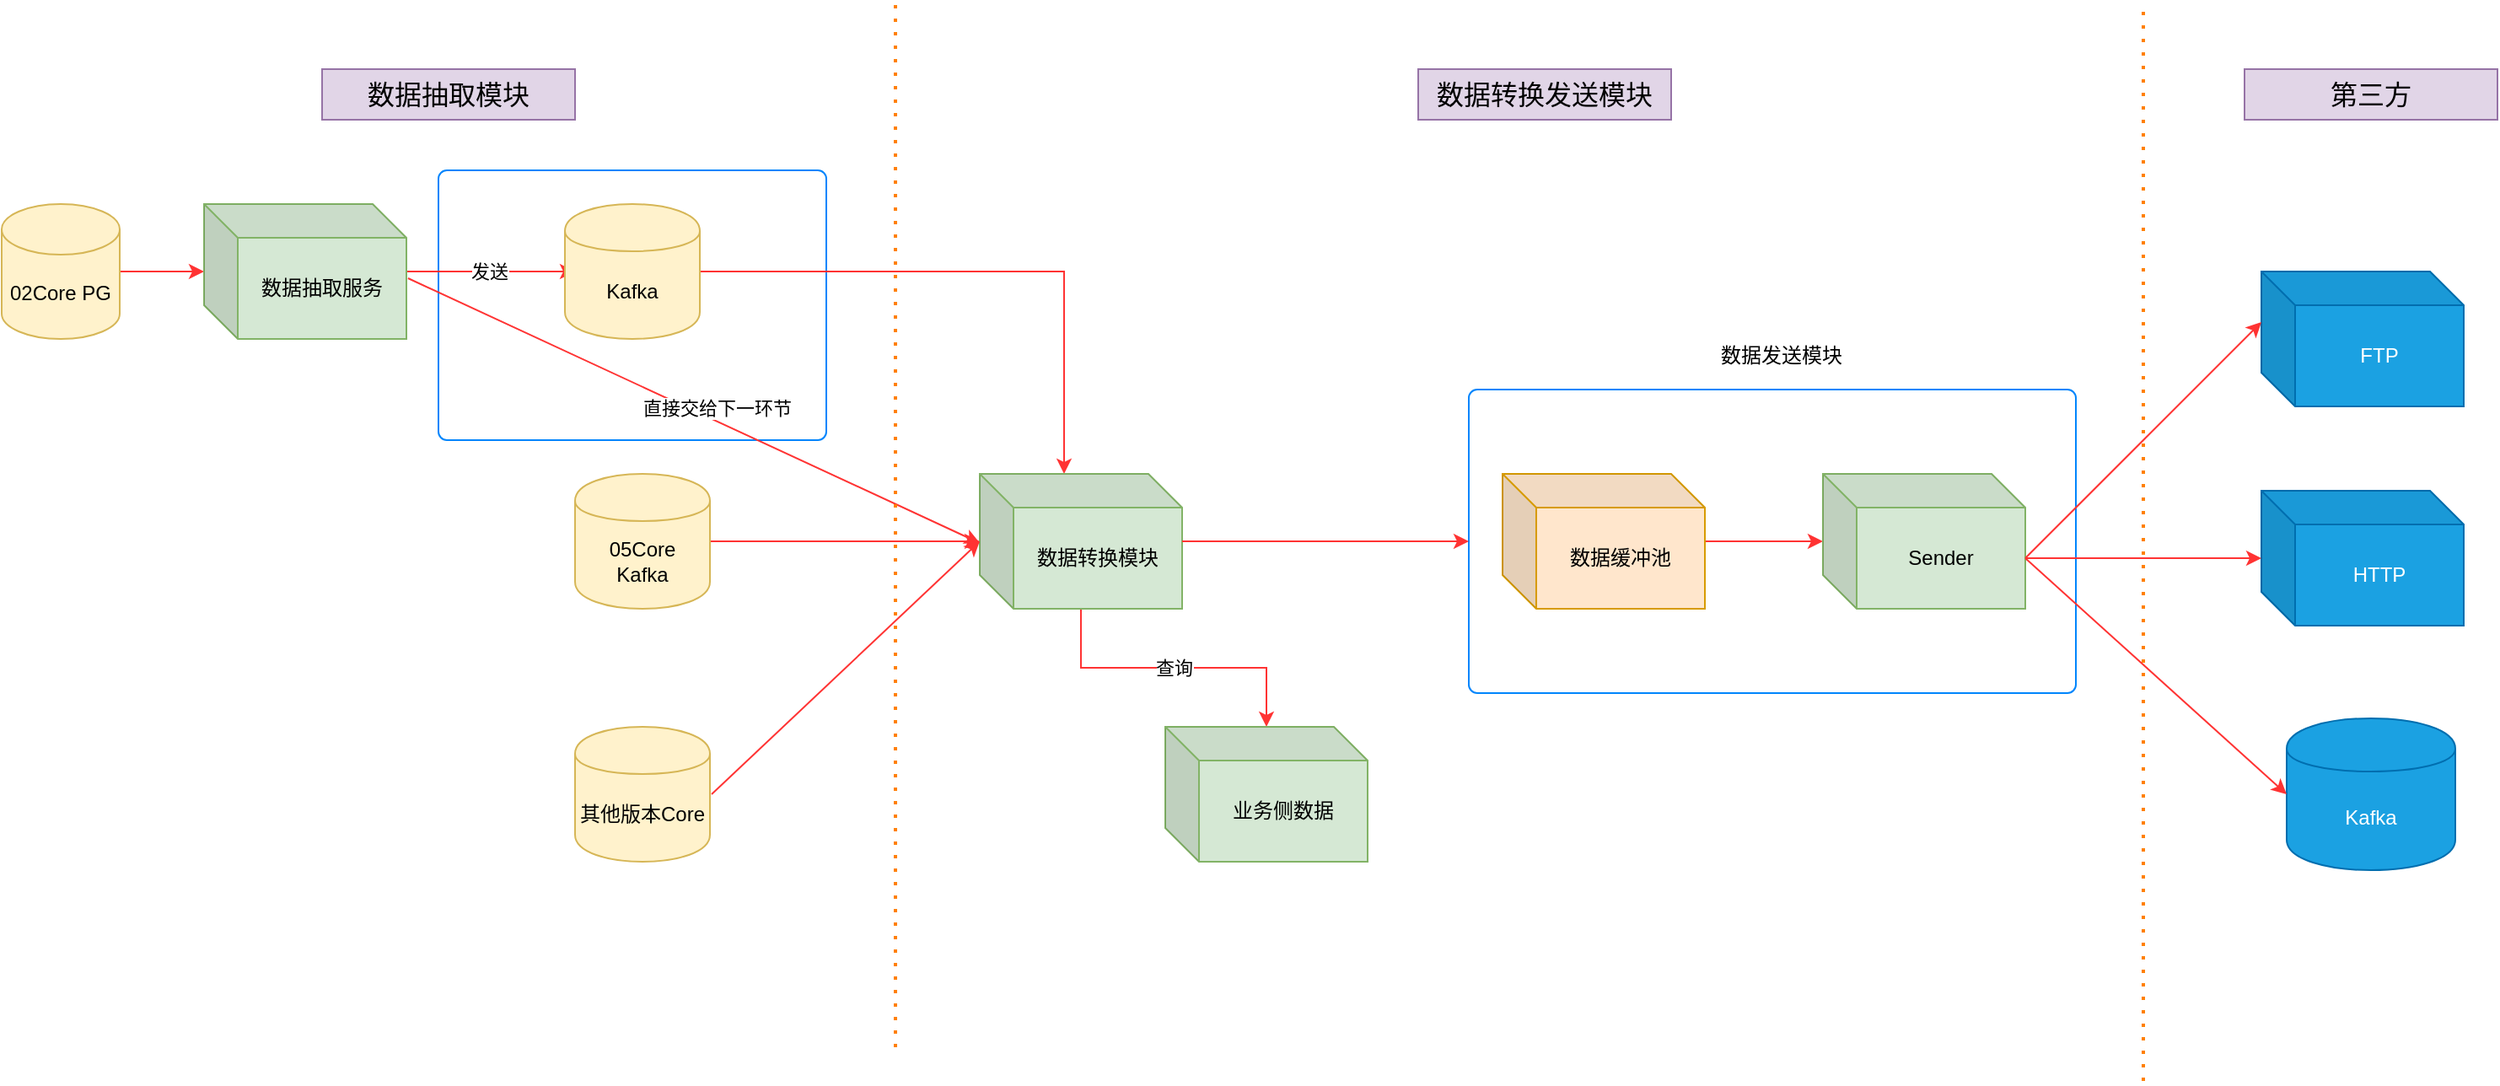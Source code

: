 <mxfile version="14.1.9" type="github">
  <diagram id="7kN7DwJZ8GfWILWKK1_0" name="第 1 页">
    <mxGraphModel dx="946" dy="1709" grid="1" gridSize="10" guides="1" tooltips="1" connect="1" arrows="1" fold="1" page="1" pageScale="1" pageWidth="827" pageHeight="1169" math="0" shadow="0">
      <root>
        <mxCell id="0" />
        <mxCell id="1" parent="0" />
        <mxCell id="GcMkEdudxcqHuX1BtWUG-27" value="" style="html=1;shadow=0;dashed=0;shape=mxgraph.bootstrap.rrect;rSize=5;strokeColor=#0085FC;html=1;whiteSpace=wrap;fillColor=#ffffff;fontColor=#0085FC;verticalAlign=bottom;align=left;spacing=20;spacingBottom=0;fontSize=14;" parent="1" vertex="1">
          <mxGeometry x="339" y="70" width="230" height="160" as="geometry" />
        </mxCell>
        <mxCell id="GcMkEdudxcqHuX1BtWUG-3" value="" style="edgeStyle=orthogonalEdgeStyle;rounded=0;orthogonalLoop=1;jettySize=auto;html=1;strokeColor=#FF3333;" parent="1" source="GcMkEdudxcqHuX1BtWUG-1" target="GcMkEdudxcqHuX1BtWUG-2" edge="1">
          <mxGeometry relative="1" as="geometry" />
        </mxCell>
        <mxCell id="GcMkEdudxcqHuX1BtWUG-1" value="02Core PG" style="shape=cylinder3;whiteSpace=wrap;html=1;boundedLbl=1;backgroundOutline=1;size=15;fillColor=#fff2cc;strokeColor=#d6b656;" parent="1" vertex="1">
          <mxGeometry x="80" y="90" width="70" height="80" as="geometry" />
        </mxCell>
        <mxCell id="GcMkEdudxcqHuX1BtWUG-5" value="发送" style="edgeStyle=orthogonalEdgeStyle;rounded=0;orthogonalLoop=1;jettySize=auto;html=1;exitX=1;exitY=0.525;exitDx=0;exitDy=0;exitPerimeter=0;strokeColor=#FF3333;" parent="1" source="GcMkEdudxcqHuX1BtWUG-2" edge="1">
          <mxGeometry relative="1" as="geometry">
            <mxPoint x="420" y="130" as="targetPoint" />
            <Array as="points">
              <mxPoint x="320" y="130" />
            </Array>
          </mxGeometry>
        </mxCell>
        <mxCell id="GcMkEdudxcqHuX1BtWUG-2" value="数据抽取服务" style="shape=cube;whiteSpace=wrap;html=1;boundedLbl=1;backgroundOutline=1;darkOpacity=0.05;darkOpacity2=0.1;fillColor=#d5e8d4;strokeColor=#82b366;" parent="1" vertex="1">
          <mxGeometry x="200" y="90" width="120" height="80" as="geometry" />
        </mxCell>
        <mxCell id="GcMkEdudxcqHuX1BtWUG-36" style="edgeStyle=orthogonalEdgeStyle;rounded=0;orthogonalLoop=1;jettySize=auto;html=1;exitX=1;exitY=0.5;exitDx=0;exitDy=0;entryX=0;entryY=0;entryDx=50;entryDy=0;entryPerimeter=0;fillColor=#fff2cc;strokeColor=#FF3333;" parent="1" source="GcMkEdudxcqHuX1BtWUG-4" target="GcMkEdudxcqHuX1BtWUG-9" edge="1">
          <mxGeometry relative="1" as="geometry" />
        </mxCell>
        <mxCell id="GcMkEdudxcqHuX1BtWUG-4" value="Kafka" style="shape=cylinder;whiteSpace=wrap;html=1;boundedLbl=1;backgroundOutline=1;fillColor=#fff2cc;strokeColor=#d6b656;" parent="1" vertex="1">
          <mxGeometry x="414" y="90" width="80" height="80" as="geometry" />
        </mxCell>
        <mxCell id="GcMkEdudxcqHuX1BtWUG-14" style="edgeStyle=orthogonalEdgeStyle;rounded=0;orthogonalLoop=1;jettySize=auto;html=1;entryX=0;entryY=0.5;entryDx=0;entryDy=0;entryPerimeter=0;fillColor=#fff2cc;strokeColor=#FF3333;" parent="1" source="GcMkEdudxcqHuX1BtWUG-7" target="GcMkEdudxcqHuX1BtWUG-9" edge="1">
          <mxGeometry relative="1" as="geometry" />
        </mxCell>
        <mxCell id="GcMkEdudxcqHuX1BtWUG-7" value="05Core&lt;br&gt;Kafka" style="shape=cylinder;whiteSpace=wrap;html=1;boundedLbl=1;backgroundOutline=1;fillColor=#fff2cc;strokeColor=#d6b656;" parent="1" vertex="1">
          <mxGeometry x="420" y="250" width="80" height="80" as="geometry" />
        </mxCell>
        <mxCell id="GcMkEdudxcqHuX1BtWUG-8" value="其他版本Core" style="shape=cylinder;whiteSpace=wrap;html=1;boundedLbl=1;backgroundOutline=1;fillColor=#fff2cc;strokeColor=#d6b656;" parent="1" vertex="1">
          <mxGeometry x="420" y="400" width="80" height="80" as="geometry" />
        </mxCell>
        <mxCell id="GcMkEdudxcqHuX1BtWUG-13" value="查询" style="edgeStyle=orthogonalEdgeStyle;rounded=0;orthogonalLoop=1;jettySize=auto;html=1;fillColor=#fff2cc;strokeColor=#FF3333;" parent="1" source="GcMkEdudxcqHuX1BtWUG-9" target="GcMkEdudxcqHuX1BtWUG-11" edge="1">
          <mxGeometry relative="1" as="geometry" />
        </mxCell>
        <mxCell id="GcMkEdudxcqHuX1BtWUG-9" value="数据转换模块" style="shape=cube;whiteSpace=wrap;html=1;boundedLbl=1;backgroundOutline=1;darkOpacity=0.05;darkOpacity2=0.1;fillColor=#d5e8d4;strokeColor=#82b366;" parent="1" vertex="1">
          <mxGeometry x="660" y="250" width="120" height="80" as="geometry" />
        </mxCell>
        <mxCell id="GcMkEdudxcqHuX1BtWUG-11" value="业务侧数据" style="shape=cube;whiteSpace=wrap;html=1;boundedLbl=1;backgroundOutline=1;darkOpacity=0.05;darkOpacity2=0.1;fillColor=#d5e8d4;strokeColor=#82b366;" parent="1" vertex="1">
          <mxGeometry x="770" y="400" width="120" height="80" as="geometry" />
        </mxCell>
        <mxCell id="GcMkEdudxcqHuX1BtWUG-22" value="" style="html=1;shadow=0;dashed=0;shape=mxgraph.bootstrap.rrect;rSize=5;strokeColor=#0085FC;html=1;whiteSpace=wrap;fillColor=#ffffff;fontColor=#0085FC;verticalAlign=bottom;align=left;spacing=20;spacingBottom=0;fontSize=14;" parent="1" vertex="1">
          <mxGeometry x="950" y="200" width="360" height="180" as="geometry" />
        </mxCell>
        <mxCell id="GcMkEdudxcqHuX1BtWUG-50" value="" style="edgeStyle=orthogonalEdgeStyle;rounded=0;orthogonalLoop=1;jettySize=auto;html=1;strokeColor=#FF3333;" parent="1" source="GcMkEdudxcqHuX1BtWUG-24" target="GcMkEdudxcqHuX1BtWUG-25" edge="1">
          <mxGeometry relative="1" as="geometry" />
        </mxCell>
        <mxCell id="GcMkEdudxcqHuX1BtWUG-24" value="数据缓冲池" style="shape=cube;whiteSpace=wrap;html=1;boundedLbl=1;backgroundOutline=1;darkOpacity=0.05;darkOpacity2=0.1;fillColor=#ffe6cc;strokeColor=#d79b00;" parent="1" vertex="1">
          <mxGeometry x="970" y="250" width="120" height="80" as="geometry" />
        </mxCell>
        <mxCell id="GcMkEdudxcqHuX1BtWUG-25" value="Sender" style="shape=cube;whiteSpace=wrap;html=1;boundedLbl=1;backgroundOutline=1;darkOpacity=0.05;darkOpacity2=0.1;fillColor=#d5e8d4;strokeColor=#82b366;" parent="1" vertex="1">
          <mxGeometry x="1160" y="250" width="120" height="80" as="geometry" />
        </mxCell>
        <mxCell id="GcMkEdudxcqHuX1BtWUG-30" value="数据发送模块" style="text;html=1;align=center;verticalAlign=middle;resizable=0;points=[];autosize=1;" parent="1" vertex="1">
          <mxGeometry x="1090" y="170" width="90" height="20" as="geometry" />
        </mxCell>
        <mxCell id="GcMkEdudxcqHuX1BtWUG-31" value="FTP" style="shape=cube;whiteSpace=wrap;html=1;boundedLbl=1;backgroundOutline=1;darkOpacity=0.05;darkOpacity2=0.1;fillColor=#1ba1e2;strokeColor=#006EAF;fontColor=#ffffff;" parent="1" vertex="1">
          <mxGeometry x="1420" y="130" width="120" height="80" as="geometry" />
        </mxCell>
        <mxCell id="GcMkEdudxcqHuX1BtWUG-32" value="HTTP" style="shape=cube;whiteSpace=wrap;html=1;boundedLbl=1;backgroundOutline=1;darkOpacity=0.05;darkOpacity2=0.1;fillColor=#1ba1e2;strokeColor=#006EAF;fontColor=#ffffff;" parent="1" vertex="1">
          <mxGeometry x="1420" y="260" width="120" height="80" as="geometry" />
        </mxCell>
        <mxCell id="GcMkEdudxcqHuX1BtWUG-33" value="Kafka" style="shape=cylinder;whiteSpace=wrap;html=1;boundedLbl=1;backgroundOutline=1;fillColor=#1ba1e2;strokeColor=#006EAF;fontColor=#ffffff;" parent="1" vertex="1">
          <mxGeometry x="1435" y="395" width="100" height="90" as="geometry" />
        </mxCell>
        <mxCell id="GcMkEdudxcqHuX1BtWUG-35" value="" style="endArrow=classic;html=1;entryX=0;entryY=0.513;entryDx=0;entryDy=0;entryPerimeter=0;exitX=1.008;exitY=0.55;exitDx=0;exitDy=0;exitPerimeter=0;fillColor=#fff2cc;strokeColor=#FF3333;" parent="1" source="GcMkEdudxcqHuX1BtWUG-2" target="GcMkEdudxcqHuX1BtWUG-9" edge="1">
          <mxGeometry width="50" height="50" relative="1" as="geometry">
            <mxPoint x="660" y="220" as="sourcePoint" />
            <mxPoint x="710" y="170" as="targetPoint" />
          </mxGeometry>
        </mxCell>
        <mxCell id="GcMkEdudxcqHuX1BtWUG-52" value="直接交给下一环节" style="edgeLabel;html=1;align=center;verticalAlign=middle;resizable=0;points=[];" parent="GcMkEdudxcqHuX1BtWUG-35" vertex="1" connectable="0">
          <mxGeometry x="0.062" y="7" relative="1" as="geometry">
            <mxPoint as="offset" />
          </mxGeometry>
        </mxCell>
        <mxCell id="GcMkEdudxcqHuX1BtWUG-37" value="" style="endArrow=none;dashed=1;html=1;dashPattern=1 3;strokeWidth=2;fillColor=#cdeb8b;rounded=0;strokeColor=#FF8000;" parent="1" edge="1">
          <mxGeometry width="50" height="50" relative="1" as="geometry">
            <mxPoint x="610" y="590" as="sourcePoint" />
            <mxPoint x="610" y="-30" as="targetPoint" />
          </mxGeometry>
        </mxCell>
        <mxCell id="GcMkEdudxcqHuX1BtWUG-40" value="" style="endArrow=classic;html=1;fillColor=#fff2cc;strokeColor=#FF3333;" parent="1" edge="1">
          <mxGeometry width="50" height="50" relative="1" as="geometry">
            <mxPoint x="501" y="440" as="sourcePoint" />
            <mxPoint x="660" y="290" as="targetPoint" />
          </mxGeometry>
        </mxCell>
        <mxCell id="GcMkEdudxcqHuX1BtWUG-42" value="&lt;font style=&quot;font-size: 16px&quot;&gt;数据抽取模块&lt;/font&gt;" style="text;html=1;strokeColor=#9673a6;fillColor=#e1d5e7;align=center;verticalAlign=middle;whiteSpace=wrap;rounded=0;" parent="1" vertex="1">
          <mxGeometry x="270" y="10" width="150" height="30" as="geometry" />
        </mxCell>
        <mxCell id="GcMkEdudxcqHuX1BtWUG-43" value="" style="endArrow=classic;html=1;entryX=0;entryY=0;entryDx=0;entryDy=30;entryPerimeter=0;exitX=0;exitY=0;exitDx=120;exitDy=50;exitPerimeter=0;strokeColor=#FF3333;" parent="1" source="GcMkEdudxcqHuX1BtWUG-25" target="GcMkEdudxcqHuX1BtWUG-31" edge="1">
          <mxGeometry width="50" height="50" relative="1" as="geometry">
            <mxPoint x="1120" y="290" as="sourcePoint" />
            <mxPoint x="1170" y="240" as="targetPoint" />
          </mxGeometry>
        </mxCell>
        <mxCell id="GcMkEdudxcqHuX1BtWUG-44" value="" style="endArrow=classic;html=1;exitX=0;exitY=0;exitDx=120;exitDy=50;exitPerimeter=0;strokeColor=#FF3333;" parent="1" source="GcMkEdudxcqHuX1BtWUG-25" target="GcMkEdudxcqHuX1BtWUG-32" edge="1">
          <mxGeometry width="50" height="50" relative="1" as="geometry">
            <mxPoint x="1290" y="310" as="sourcePoint" />
            <mxPoint x="1400" y="170" as="targetPoint" />
          </mxGeometry>
        </mxCell>
        <mxCell id="GcMkEdudxcqHuX1BtWUG-45" value="" style="endArrow=classic;html=1;entryX=0;entryY=0.5;entryDx=0;entryDy=0;exitX=0;exitY=0;exitDx=120;exitDy=50;exitPerimeter=0;strokeColor=#FF3333;" parent="1" source="GcMkEdudxcqHuX1BtWUG-25" target="GcMkEdudxcqHuX1BtWUG-33" edge="1">
          <mxGeometry width="50" height="50" relative="1" as="geometry">
            <mxPoint x="1290" y="310" as="sourcePoint" />
            <mxPoint x="1400" y="170" as="targetPoint" />
          </mxGeometry>
        </mxCell>
        <mxCell id="GcMkEdudxcqHuX1BtWUG-46" value="" style="endArrow=none;dashed=1;html=1;dashPattern=1 3;strokeWidth=2;strokeColor=#FF8000;" parent="1" edge="1">
          <mxGeometry width="50" height="50" relative="1" as="geometry">
            <mxPoint x="1350" y="610" as="sourcePoint" />
            <mxPoint x="1350" y="-30" as="targetPoint" />
          </mxGeometry>
        </mxCell>
        <mxCell id="GcMkEdudxcqHuX1BtWUG-47" value="" style="endArrow=classic;html=1;fillColor=#fff2cc;strokeColor=#FF3333;" parent="1" source="GcMkEdudxcqHuX1BtWUG-9" edge="1">
          <mxGeometry width="50" height="50" relative="1" as="geometry">
            <mxPoint x="780" y="340" as="sourcePoint" />
            <mxPoint x="950" y="290" as="targetPoint" />
          </mxGeometry>
        </mxCell>
        <mxCell id="GcMkEdudxcqHuX1BtWUG-48" value="&lt;font style=&quot;font-size: 16px&quot;&gt;数据转换发送模块&lt;/font&gt;" style="text;html=1;strokeColor=#9673a6;fillColor=#e1d5e7;align=center;verticalAlign=middle;whiteSpace=wrap;rounded=0;" parent="1" vertex="1">
          <mxGeometry x="920" y="10" width="150" height="30" as="geometry" />
        </mxCell>
        <mxCell id="GcMkEdudxcqHuX1BtWUG-49" value="&lt;font style=&quot;font-size: 16px&quot;&gt;第三方&lt;/font&gt;" style="text;html=1;strokeColor=#9673a6;fillColor=#e1d5e7;align=center;verticalAlign=middle;whiteSpace=wrap;rounded=0;" parent="1" vertex="1">
          <mxGeometry x="1410" y="10" width="150" height="30" as="geometry" />
        </mxCell>
      </root>
    </mxGraphModel>
  </diagram>
</mxfile>
